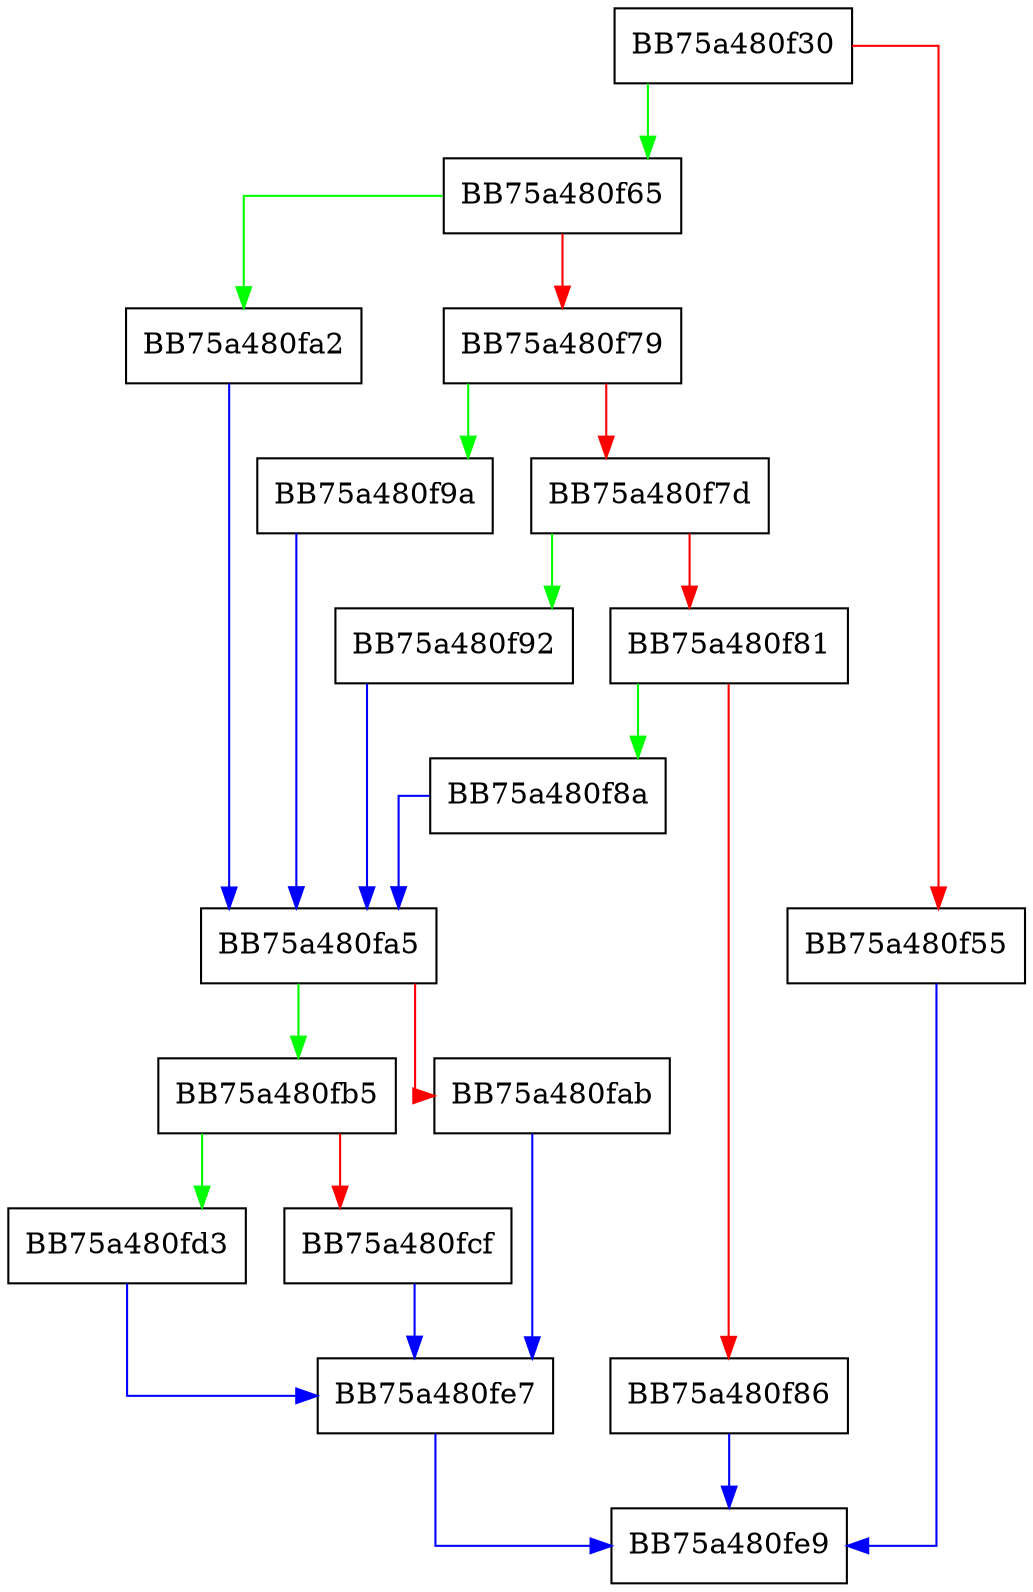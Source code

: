digraph htmlIterToValue {
  node [shape="box"];
  graph [splines=ortho];
  BB75a480f30 -> BB75a480f65 [color="green"];
  BB75a480f30 -> BB75a480f55 [color="red"];
  BB75a480f55 -> BB75a480fe9 [color="blue"];
  BB75a480f65 -> BB75a480fa2 [color="green"];
  BB75a480f65 -> BB75a480f79 [color="red"];
  BB75a480f79 -> BB75a480f9a [color="green"];
  BB75a480f79 -> BB75a480f7d [color="red"];
  BB75a480f7d -> BB75a480f92 [color="green"];
  BB75a480f7d -> BB75a480f81 [color="red"];
  BB75a480f81 -> BB75a480f8a [color="green"];
  BB75a480f81 -> BB75a480f86 [color="red"];
  BB75a480f86 -> BB75a480fe9 [color="blue"];
  BB75a480f8a -> BB75a480fa5 [color="blue"];
  BB75a480f92 -> BB75a480fa5 [color="blue"];
  BB75a480f9a -> BB75a480fa5 [color="blue"];
  BB75a480fa2 -> BB75a480fa5 [color="blue"];
  BB75a480fa5 -> BB75a480fb5 [color="green"];
  BB75a480fa5 -> BB75a480fab [color="red"];
  BB75a480fab -> BB75a480fe7 [color="blue"];
  BB75a480fb5 -> BB75a480fd3 [color="green"];
  BB75a480fb5 -> BB75a480fcf [color="red"];
  BB75a480fcf -> BB75a480fe7 [color="blue"];
  BB75a480fd3 -> BB75a480fe7 [color="blue"];
  BB75a480fe7 -> BB75a480fe9 [color="blue"];
}